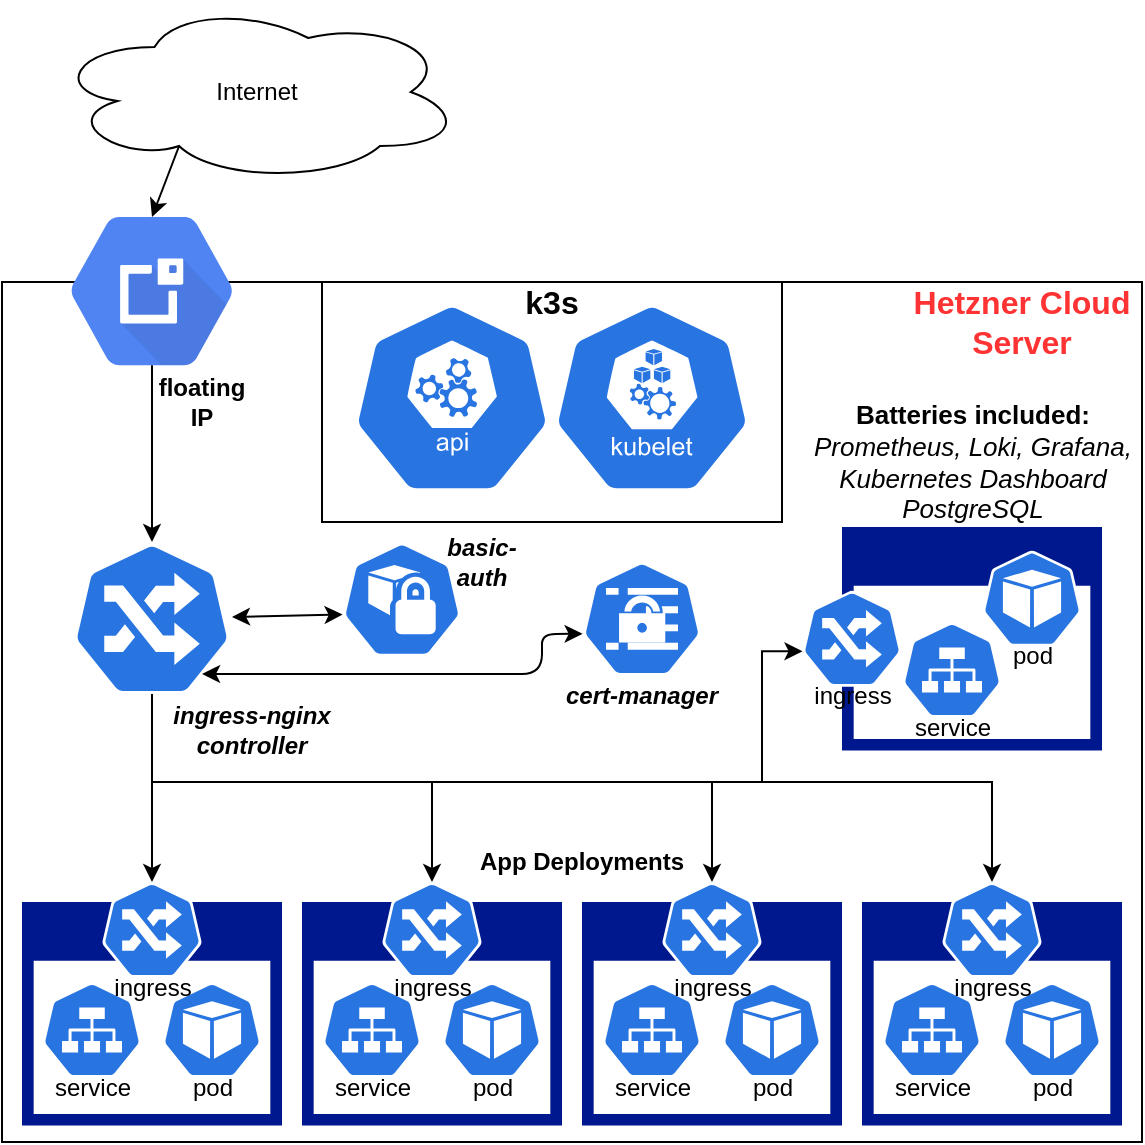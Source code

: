 <mxfile version="13.9.9" type="device"><diagram id="WI9T0HZ2pTsCkuznbFz-" name="Page-1"><mxGraphModel dx="1422" dy="838" grid="1" gridSize="10" guides="1" tooltips="1" connect="1" arrows="1" fold="1" page="1" pageScale="1" pageWidth="1169" pageHeight="827" math="0" shadow="0"><root><mxCell id="0"/><mxCell id="1" parent="0"/><mxCell id="z9gWMMGUZ1XmhspUi4hK-51" value="" style="rounded=0;whiteSpace=wrap;html=1;" parent="1" vertex="1"><mxGeometry x="310" y="270" width="570" height="430" as="geometry"/></mxCell><mxCell id="z9gWMMGUZ1XmhspUi4hK-14" value="" style="group" parent="1" vertex="1" connectable="0"><mxGeometry x="600" y="580" width="130" height="111.8" as="geometry"/></mxCell><mxCell id="z9gWMMGUZ1XmhspUi4hK-9" value="" style="aspect=fixed;pointerEvents=1;shadow=0;dashed=0;html=1;strokeColor=none;labelPosition=center;verticalLabelPosition=bottom;verticalAlign=top;align=center;fillColor=#00188D;shape=mxgraph.mscae.enterprise.application_blank" parent="z9gWMMGUZ1XmhspUi4hK-14" vertex="1"><mxGeometry width="130" height="111.8" as="geometry"/></mxCell><mxCell id="z9gWMMGUZ1XmhspUi4hK-10" value="&lt;br&gt;&lt;br&gt;&lt;br&gt;&lt;br&gt;pod" style="html=1;dashed=0;whitespace=wrap;fillColor=#2875E2;strokeColor=#ffffff;points=[[0.005,0.63,0],[0.1,0.2,0],[0.9,0.2,0],[0.5,0,0],[0.995,0.63,0],[0.72,0.99,0],[0.5,1,0],[0.28,0.99,0]];shape=mxgraph.kubernetes.icon;prIcon=pod" parent="z9gWMMGUZ1XmhspUi4hK-14" vertex="1"><mxGeometry x="70" y="40" width="50" height="48" as="geometry"/></mxCell><mxCell id="z9gWMMGUZ1XmhspUi4hK-11" value="&lt;br&gt;&lt;span style=&quot;font-size: 10px&quot;&gt;&lt;br&gt;&lt;br&gt;&lt;br&gt;&lt;/span&gt;service" style="html=1;dashed=0;whitespace=wrap;fillColor=#2875E2;strokeColor=#ffffff;points=[[0.005,0.63,0],[0.1,0.2,0],[0.9,0.2,0],[0.5,0,0],[0.995,0.63,0],[0.72,0.99,0],[0.5,1,0],[0.28,0.99,0]];shape=mxgraph.kubernetes.icon;prIcon=svc" parent="z9gWMMGUZ1XmhspUi4hK-14" vertex="1"><mxGeometry x="10" y="40" width="50" height="48" as="geometry"/></mxCell><mxCell id="z9gWMMGUZ1XmhspUi4hK-19" value="&lt;br&gt;&lt;br&gt;&lt;br&gt;&lt;br&gt;ingress" style="html=1;dashed=0;whitespace=wrap;fillColor=#2875E2;strokeColor=#ffffff;points=[[0.005,0.63,0],[0.1,0.2,0],[0.9,0.2,0],[0.5,0,0],[0.995,0.63,0],[0.72,0.99,0],[0.5,1,0],[0.28,0.99,0]];shape=mxgraph.kubernetes.icon;prIcon=ing" parent="z9gWMMGUZ1XmhspUi4hK-14" vertex="1"><mxGeometry x="40" y="-10" width="50" height="48" as="geometry"/></mxCell><mxCell id="z9gWMMGUZ1XmhspUi4hK-20" value="" style="group" parent="1" vertex="1" connectable="0"><mxGeometry x="740" y="580" width="130" height="111.8" as="geometry"/></mxCell><mxCell id="z9gWMMGUZ1XmhspUi4hK-21" value="" style="aspect=fixed;pointerEvents=1;shadow=0;dashed=0;html=1;strokeColor=none;labelPosition=center;verticalLabelPosition=bottom;verticalAlign=top;align=center;fillColor=#00188D;shape=mxgraph.mscae.enterprise.application_blank" parent="z9gWMMGUZ1XmhspUi4hK-20" vertex="1"><mxGeometry width="130" height="111.8" as="geometry"/></mxCell><mxCell id="z9gWMMGUZ1XmhspUi4hK-22" value="&lt;br&gt;&lt;br&gt;&lt;br&gt;&lt;br&gt;pod" style="html=1;dashed=0;whitespace=wrap;fillColor=#2875E2;strokeColor=#ffffff;points=[[0.005,0.63,0],[0.1,0.2,0],[0.9,0.2,0],[0.5,0,0],[0.995,0.63,0],[0.72,0.99,0],[0.5,1,0],[0.28,0.99,0]];shape=mxgraph.kubernetes.icon;prIcon=pod" parent="z9gWMMGUZ1XmhspUi4hK-20" vertex="1"><mxGeometry x="70" y="40" width="50" height="48" as="geometry"/></mxCell><mxCell id="z9gWMMGUZ1XmhspUi4hK-23" value="&lt;br&gt;&lt;span style=&quot;font-size: 10px&quot;&gt;&lt;br&gt;&lt;br&gt;&lt;br&gt;&lt;/span&gt;service" style="html=1;dashed=0;whitespace=wrap;fillColor=#2875E2;strokeColor=#ffffff;points=[[0.005,0.63,0],[0.1,0.2,0],[0.9,0.2,0],[0.5,0,0],[0.995,0.63,0],[0.72,0.99,0],[0.5,1,0],[0.28,0.99,0]];shape=mxgraph.kubernetes.icon;prIcon=svc" parent="z9gWMMGUZ1XmhspUi4hK-20" vertex="1"><mxGeometry x="10" y="40" width="50" height="48" as="geometry"/></mxCell><mxCell id="z9gWMMGUZ1XmhspUi4hK-24" value="&lt;br&gt;&lt;br&gt;&lt;br&gt;&lt;br&gt;ingress" style="html=1;dashed=0;whitespace=wrap;fillColor=#2875E2;strokeColor=#ffffff;points=[[0.005,0.63,0],[0.1,0.2,0],[0.9,0.2,0],[0.5,0,0],[0.995,0.63,0],[0.72,0.99,0],[0.5,1,0],[0.28,0.99,0]];shape=mxgraph.kubernetes.icon;prIcon=ing" parent="z9gWMMGUZ1XmhspUi4hK-20" vertex="1"><mxGeometry x="40" y="-10" width="50" height="48" as="geometry"/></mxCell><mxCell id="z9gWMMGUZ1XmhspUi4hK-26" value="" style="group" parent="1" vertex="1" connectable="0"><mxGeometry x="460" y="580" width="130" height="111.8" as="geometry"/></mxCell><mxCell id="z9gWMMGUZ1XmhspUi4hK-27" value="" style="aspect=fixed;pointerEvents=1;shadow=0;dashed=0;html=1;strokeColor=none;labelPosition=center;verticalLabelPosition=bottom;verticalAlign=top;align=center;fillColor=#00188D;shape=mxgraph.mscae.enterprise.application_blank" parent="z9gWMMGUZ1XmhspUi4hK-26" vertex="1"><mxGeometry width="130" height="111.8" as="geometry"/></mxCell><mxCell id="z9gWMMGUZ1XmhspUi4hK-28" value="&lt;br&gt;&lt;br&gt;&lt;br&gt;&lt;br&gt;pod" style="html=1;dashed=0;whitespace=wrap;fillColor=#2875E2;strokeColor=#ffffff;points=[[0.005,0.63,0],[0.1,0.2,0],[0.9,0.2,0],[0.5,0,0],[0.995,0.63,0],[0.72,0.99,0],[0.5,1,0],[0.28,0.99,0]];shape=mxgraph.kubernetes.icon;prIcon=pod" parent="z9gWMMGUZ1XmhspUi4hK-26" vertex="1"><mxGeometry x="70" y="40" width="50" height="48" as="geometry"/></mxCell><mxCell id="z9gWMMGUZ1XmhspUi4hK-29" value="&lt;br&gt;&lt;span style=&quot;font-size: 10px&quot;&gt;&lt;br&gt;&lt;br&gt;&lt;br&gt;&lt;/span&gt;service" style="html=1;dashed=0;whitespace=wrap;fillColor=#2875E2;strokeColor=#ffffff;points=[[0.005,0.63,0],[0.1,0.2,0],[0.9,0.2,0],[0.5,0,0],[0.995,0.63,0],[0.72,0.99,0],[0.5,1,0],[0.28,0.99,0]];shape=mxgraph.kubernetes.icon;prIcon=svc" parent="z9gWMMGUZ1XmhspUi4hK-26" vertex="1"><mxGeometry x="10" y="40" width="50" height="48" as="geometry"/></mxCell><mxCell id="z9gWMMGUZ1XmhspUi4hK-30" value="&lt;br&gt;&lt;br&gt;&lt;br&gt;&lt;br&gt;ingress" style="html=1;dashed=0;whitespace=wrap;fillColor=#2875E2;strokeColor=#ffffff;points=[[0.005,0.63,0],[0.1,0.2,0],[0.9,0.2,0],[0.5,0,0],[0.995,0.63,0],[0.72,0.99,0],[0.5,1,0],[0.28,0.99,0]];shape=mxgraph.kubernetes.icon;prIcon=ing" parent="z9gWMMGUZ1XmhspUi4hK-26" vertex="1"><mxGeometry x="40" y="-10" width="50" height="48" as="geometry"/></mxCell><mxCell id="z9gWMMGUZ1XmhspUi4hK-31" value="" style="group" parent="1" vertex="1" connectable="0"><mxGeometry x="320" y="580" width="560" height="120" as="geometry"/></mxCell><mxCell id="z9gWMMGUZ1XmhspUi4hK-32" value="" style="aspect=fixed;pointerEvents=1;shadow=0;dashed=0;html=1;strokeColor=none;labelPosition=center;verticalLabelPosition=bottom;verticalAlign=top;align=center;fillColor=#00188D;shape=mxgraph.mscae.enterprise.application_blank" parent="z9gWMMGUZ1XmhspUi4hK-31" vertex="1"><mxGeometry width="130" height="111.8" as="geometry"/></mxCell><mxCell id="z9gWMMGUZ1XmhspUi4hK-33" value="&lt;br&gt;&lt;br&gt;&lt;br&gt;&lt;br&gt;pod" style="html=1;dashed=0;whitespace=wrap;fillColor=#2875E2;strokeColor=#ffffff;points=[[0.005,0.63,0],[0.1,0.2,0],[0.9,0.2,0],[0.5,0,0],[0.995,0.63,0],[0.72,0.99,0],[0.5,1,0],[0.28,0.99,0]];shape=mxgraph.kubernetes.icon;prIcon=pod" parent="z9gWMMGUZ1XmhspUi4hK-31" vertex="1"><mxGeometry x="70" y="40" width="50" height="48" as="geometry"/></mxCell><mxCell id="z9gWMMGUZ1XmhspUi4hK-34" value="&lt;br&gt;&lt;span style=&quot;font-size: 10px&quot;&gt;&lt;br&gt;&lt;br&gt;&lt;br&gt;&lt;/span&gt;service" style="html=1;dashed=0;whitespace=wrap;fillColor=#2875E2;strokeColor=#ffffff;points=[[0.005,0.63,0],[0.1,0.2,0],[0.9,0.2,0],[0.5,0,0],[0.995,0.63,0],[0.72,0.99,0],[0.5,1,0],[0.28,0.99,0]];shape=mxgraph.kubernetes.icon;prIcon=svc" parent="z9gWMMGUZ1XmhspUi4hK-31" vertex="1"><mxGeometry x="10" y="40" width="50" height="48" as="geometry"/></mxCell><mxCell id="z9gWMMGUZ1XmhspUi4hK-35" value="&lt;br&gt;&lt;br&gt;&lt;br&gt;&lt;br&gt;ingress" style="html=1;dashed=0;whitespace=wrap;fillColor=#2875E2;strokeColor=#ffffff;points=[[0.005,0.63,0],[0.1,0.2,0],[0.9,0.2,0],[0.5,0,0],[0.995,0.63,0],[0.72,0.99,0],[0.5,1,0],[0.28,0.99,0]];shape=mxgraph.kubernetes.icon;prIcon=ing" parent="z9gWMMGUZ1XmhspUi4hK-31" vertex="1"><mxGeometry x="40" y="-10" width="50" height="48" as="geometry"/></mxCell><mxCell id="z9gWMMGUZ1XmhspUi4hK-38" value="" style="edgeStyle=orthogonalEdgeStyle;rounded=0;orthogonalLoop=1;jettySize=auto;html=1;entryX=0.5;entryY=0;entryDx=0;entryDy=0;entryPerimeter=0;" parent="1" source="z9gWMMGUZ1XmhspUi4hK-36" target="z9gWMMGUZ1XmhspUi4hK-35" edge="1"><mxGeometry relative="1" as="geometry"><mxPoint x="385" y="555.2" as="targetPoint"/></mxGeometry></mxCell><mxCell id="z9gWMMGUZ1XmhspUi4hK-36" value="&amp;nbsp;" style="html=1;dashed=0;whitespace=wrap;fillColor=#2875E2;strokeColor=#ffffff;points=[[0.005,0.63,0],[0.1,0.2,0],[0.9,0.2,0],[0.5,0,0],[0.995,0.63,0],[0.72,0.99,0],[0.5,1,0],[0.28,0.99,0]];shape=mxgraph.kubernetes.icon;prIcon=ing" parent="1" vertex="1"><mxGeometry x="345" y="400" width="80" height="76.8" as="geometry"/></mxCell><mxCell id="z9gWMMGUZ1XmhspUi4hK-39" value="" style="edgeStyle=orthogonalEdgeStyle;rounded=0;orthogonalLoop=1;jettySize=auto;html=1;entryX=0.5;entryY=0;entryDx=0;entryDy=0;entryPerimeter=0;" parent="1" target="z9gWMMGUZ1XmhspUi4hK-30" edge="1"><mxGeometry relative="1" as="geometry"><mxPoint x="385" y="476" as="sourcePoint"/><mxPoint x="395" y="580" as="targetPoint"/><Array as="points"><mxPoint x="385" y="520"/><mxPoint x="525" y="520"/></Array></mxGeometry></mxCell><mxCell id="z9gWMMGUZ1XmhspUi4hK-40" value="" style="edgeStyle=orthogonalEdgeStyle;rounded=0;orthogonalLoop=1;jettySize=auto;html=1;entryX=0.5;entryY=0;entryDx=0;entryDy=0;entryPerimeter=0;exitX=0.5;exitY=1;exitDx=0;exitDy=0;exitPerimeter=0;" parent="1" source="z9gWMMGUZ1XmhspUi4hK-36" target="z9gWMMGUZ1XmhspUi4hK-19" edge="1"><mxGeometry relative="1" as="geometry"><mxPoint x="395" y="486" as="sourcePoint"/><mxPoint x="535" y="580" as="targetPoint"/><Array as="points"><mxPoint x="385" y="520"/><mxPoint x="665" y="520"/></Array></mxGeometry></mxCell><mxCell id="z9gWMMGUZ1XmhspUi4hK-41" value="" style="edgeStyle=orthogonalEdgeStyle;rounded=0;orthogonalLoop=1;jettySize=auto;html=1;entryX=0.5;entryY=0;entryDx=0;entryDy=0;entryPerimeter=0;exitX=0.5;exitY=1;exitDx=0;exitDy=0;exitPerimeter=0;" parent="1" source="z9gWMMGUZ1XmhspUi4hK-36" target="z9gWMMGUZ1XmhspUi4hK-24" edge="1"><mxGeometry relative="1" as="geometry"><mxPoint x="390" y="470" as="sourcePoint"/><mxPoint x="675" y="580" as="targetPoint"/><Array as="points"><mxPoint x="385" y="520"/><mxPoint x="805" y="520"/></Array></mxGeometry></mxCell><mxCell id="z9gWMMGUZ1XmhspUi4hK-42" value="App Deployments" style="text;html=1;strokeColor=none;fillColor=none;align=center;verticalAlign=middle;whiteSpace=wrap;rounded=0;fontStyle=1" parent="1" vertex="1"><mxGeometry x="540" y="550" width="120" height="20" as="geometry"/></mxCell><mxCell id="z9gWMMGUZ1XmhspUi4hK-43" value="" style="html=1;dashed=0;whitespace=wrap;fillColor=#2875E2;strokeColor=#ffffff;points=[[0.005,0.63,0],[0.1,0.2,0],[0.9,0.2,0],[0.5,0,0],[0.995,0.63,0],[0.72,0.99,0],[0.5,1,0],[0.28,0.99,0]];shape=mxgraph.kubernetes.icon;prIcon=secret" parent="1" vertex="1"><mxGeometry x="600" y="409.6" width="60" height="57.6" as="geometry"/></mxCell><mxCell id="z9gWMMGUZ1XmhspUi4hK-44" value="ingress-nginx controller" style="text;html=1;strokeColor=none;fillColor=none;align=center;verticalAlign=middle;whiteSpace=wrap;rounded=0;fontStyle=3" parent="1" vertex="1"><mxGeometry x="390" y="484.3" width="90" height="20" as="geometry"/></mxCell><mxCell id="z9gWMMGUZ1XmhspUi4hK-46" value="" style="endArrow=classic;startArrow=classic;html=1;entryX=0.005;entryY=0.63;entryDx=0;entryDy=0;entryPerimeter=0;exitX=0.813;exitY=0.859;exitDx=0;exitDy=0;exitPerimeter=0;" parent="1" source="z9gWMMGUZ1XmhspUi4hK-36" target="z9gWMMGUZ1XmhspUi4hK-43" edge="1"><mxGeometry width="50" height="50" relative="1" as="geometry"><mxPoint x="380" y="400" as="sourcePoint"/><mxPoint x="430" y="350" as="targetPoint"/><Array as="points"><mxPoint x="580" y="466"/><mxPoint x="580" y="446"/></Array></mxGeometry></mxCell><mxCell id="z9gWMMGUZ1XmhspUi4hK-50" value="" style="html=1;fillColor=#5184F3;strokeColor=none;verticalAlign=bottom;labelPosition=center;verticalLabelPosition=top;align=center;spacingTop=-6;fontSize=11;fontStyle=1;fontColor=#999999;shape=mxgraph.gcp2.hexIcon;prIcon=cloud_external_ip_addresses;labelBorderColor=none;" parent="1" vertex="1"><mxGeometry x="323.5" y="220" width="123" height="109.02" as="geometry"/></mxCell><mxCell id="z9gWMMGUZ1XmhspUi4hK-52" value="" style="group" parent="1" vertex="1" connectable="0"><mxGeometry x="470" y="270" width="230" height="120" as="geometry"/></mxCell><mxCell id="z9gWMMGUZ1XmhspUi4hK-48" value="" style="rounded=0;whiteSpace=wrap;html=1;" parent="z9gWMMGUZ1XmhspUi4hK-52" vertex="1"><mxGeometry width="230" height="120" as="geometry"/></mxCell><mxCell id="z9gWMMGUZ1XmhspUi4hK-1" value="" style="html=1;dashed=0;whitespace=wrap;fillColor=#2875E2;strokeColor=#ffffff;points=[[0.005,0.63,0],[0.1,0.2,0],[0.9,0.2,0],[0.5,0,0],[0.995,0.63,0],[0.72,0.99,0],[0.5,1,0],[0.28,0.99,0]];shape=mxgraph.kubernetes.icon;prIcon=api" parent="z9gWMMGUZ1XmhspUi4hK-52" vertex="1"><mxGeometry x="15" y="10" width="100" height="96" as="geometry"/></mxCell><mxCell id="z9gWMMGUZ1XmhspUi4hK-3" value="" style="html=1;dashed=0;whitespace=wrap;fillColor=#2875E2;strokeColor=#ffffff;points=[[0.005,0.63,0],[0.1,0.2,0],[0.9,0.2,0],[0.5,0,0],[0.995,0.63,0],[0.72,0.99,0],[0.5,1,0],[0.28,0.99,0]];shape=mxgraph.kubernetes.icon;prIcon=kubelet" parent="z9gWMMGUZ1XmhspUi4hK-52" vertex="1"><mxGeometry x="115" y="10" width="100" height="96" as="geometry"/></mxCell><mxCell id="z9gWMMGUZ1XmhspUi4hK-49" value="&lt;b&gt;&lt;font style=&quot;font-size: 16px&quot;&gt;k3s&lt;/font&gt;&lt;/b&gt;" style="text;html=1;strokeColor=none;fillColor=none;align=center;verticalAlign=middle;whiteSpace=wrap;rounded=0;" parent="z9gWMMGUZ1XmhspUi4hK-52" vertex="1"><mxGeometry x="95" width="40" height="20" as="geometry"/></mxCell><mxCell id="z9gWMMGUZ1XmhspUi4hK-53" value="" style="endArrow=classic;html=1;exitX=0.5;exitY=0.84;exitDx=0;exitDy=0;exitPerimeter=0;entryX=0.5;entryY=0;entryDx=0;entryDy=0;entryPerimeter=0;" parent="1" source="z9gWMMGUZ1XmhspUi4hK-50" target="z9gWMMGUZ1XmhspUi4hK-36" edge="1"><mxGeometry width="50" height="50" relative="1" as="geometry"><mxPoint x="380" y="340" as="sourcePoint"/><mxPoint x="430" y="290" as="targetPoint"/></mxGeometry></mxCell><mxCell id="z9gWMMGUZ1XmhspUi4hK-54" value="floating IP" style="text;html=1;strokeColor=none;fillColor=none;align=center;verticalAlign=middle;whiteSpace=wrap;rounded=0;fontStyle=1" parent="1" vertex="1"><mxGeometry x="390" y="320" width="40" height="20" as="geometry"/></mxCell><mxCell id="z9gWMMGUZ1XmhspUi4hK-55" value="Internet" style="ellipse;shape=cloud;whiteSpace=wrap;html=1;align=center;" parent="1" vertex="1"><mxGeometry x="335" y="130" width="205" height="90" as="geometry"/></mxCell><mxCell id="z9gWMMGUZ1XmhspUi4hK-56" value="" style="endArrow=classic;html=1;exitX=0.31;exitY=0.8;exitDx=0;exitDy=0;exitPerimeter=0;entryX=0.5;entryY=0.16;entryDx=0;entryDy=0;entryPerimeter=0;" parent="1" source="z9gWMMGUZ1XmhspUi4hK-55" target="z9gWMMGUZ1XmhspUi4hK-50" edge="1"><mxGeometry width="50" height="50" relative="1" as="geometry"><mxPoint x="460" y="260" as="sourcePoint"/><mxPoint x="510" y="210" as="targetPoint"/></mxGeometry></mxCell><mxCell id="z9gWMMGUZ1XmhspUi4hK-59" value="Hetzner Cloud&lt;br style=&quot;font-size: 16px;&quot;&gt;Server" style="text;html=1;strokeColor=none;fillColor=none;align=center;verticalAlign=middle;whiteSpace=wrap;rounded=0;fontStyle=1;fontSize=16;fontColor=#FF3333;" parent="1" vertex="1"><mxGeometry x="760" y="270" width="120" height="40" as="geometry"/></mxCell><mxCell id="z9gWMMGUZ1XmhspUi4hK-61" value="" style="group" parent="1" vertex="1" connectable="0"><mxGeometry x="730" y="392.5" width="130" height="111.8" as="geometry"/></mxCell><mxCell id="z9gWMMGUZ1XmhspUi4hK-62" value="" style="aspect=fixed;pointerEvents=1;shadow=0;dashed=0;html=1;strokeColor=none;labelPosition=center;verticalLabelPosition=bottom;verticalAlign=top;align=center;fillColor=#00188D;shape=mxgraph.mscae.enterprise.application_blank" parent="z9gWMMGUZ1XmhspUi4hK-61" vertex="1"><mxGeometry width="130" height="111.8" as="geometry"/></mxCell><mxCell id="z9gWMMGUZ1XmhspUi4hK-63" value="&lt;br&gt;&lt;br&gt;&lt;br&gt;&lt;br&gt;pod" style="html=1;dashed=0;whitespace=wrap;fillColor=#2875E2;strokeColor=#ffffff;points=[[0.005,0.63,0],[0.1,0.2,0],[0.9,0.2,0],[0.5,0,0],[0.995,0.63,0],[0.72,0.99,0],[0.5,1,0],[0.28,0.99,0]];shape=mxgraph.kubernetes.icon;prIcon=pod" parent="z9gWMMGUZ1XmhspUi4hK-61" vertex="1"><mxGeometry x="70" y="11.8" width="50" height="48" as="geometry"/></mxCell><mxCell id="z9gWMMGUZ1XmhspUi4hK-64" value="&lt;br&gt;&lt;span style=&quot;font-size: 10px&quot;&gt;&lt;br&gt;&lt;br&gt;&lt;br&gt;&lt;/span&gt;service" style="html=1;dashed=0;whitespace=wrap;fillColor=#2875E2;strokeColor=#ffffff;points=[[0.005,0.63,0],[0.1,0.2,0],[0.9,0.2,0],[0.5,0,0],[0.995,0.63,0],[0.72,0.99,0],[0.5,1,0],[0.28,0.99,0]];shape=mxgraph.kubernetes.icon;prIcon=svc" parent="z9gWMMGUZ1XmhspUi4hK-61" vertex="1"><mxGeometry x="30" y="47.5" width="50" height="48" as="geometry"/></mxCell><mxCell id="z9gWMMGUZ1XmhspUi4hK-65" value="&lt;br&gt;&lt;br&gt;&lt;br&gt;&lt;br&gt;ingress" style="html=1;dashed=0;whitespace=wrap;fillColor=#2875E2;strokeColor=#ffffff;points=[[0.005,0.63,0],[0.1,0.2,0],[0.9,0.2,0],[0.5,0,0],[0.995,0.63,0],[0.72,0.99,0],[0.5,1,0],[0.28,0.99,0]];shape=mxgraph.kubernetes.icon;prIcon=ing;labelBorderColor=none;labelBackgroundColor=none;fontStyle=0;align=center;" parent="z9gWMMGUZ1XmhspUi4hK-61" vertex="1"><mxGeometry x="-20" y="31.9" width="50" height="48" as="geometry"/></mxCell><mxCell id="z9gWMMGUZ1XmhspUi4hK-66" value="" style="edgeStyle=orthogonalEdgeStyle;rounded=0;orthogonalLoop=1;jettySize=auto;html=1;entryX=0.005;entryY=0.63;entryDx=0;entryDy=0;entryPerimeter=0;exitX=0.5;exitY=1;exitDx=0;exitDy=0;exitPerimeter=0;" parent="1" source="z9gWMMGUZ1XmhspUi4hK-36" target="z9gWMMGUZ1XmhspUi4hK-65" edge="1"><mxGeometry relative="1" as="geometry"><mxPoint x="395" y="486.8" as="sourcePoint"/><mxPoint x="815" y="580" as="targetPoint"/><Array as="points"><mxPoint x="385" y="520"/><mxPoint x="690" y="520"/><mxPoint x="690" y="455"/></Array></mxGeometry></mxCell><mxCell id="z9gWMMGUZ1XmhspUi4hK-67" value="&lt;b&gt;Batteries included:&lt;br&gt;&lt;/b&gt;&lt;i&gt;Prometheus, Loki, Grafana,&lt;br style=&quot;font-size: 13px&quot;&gt;Kubernetes Dashboard&lt;br&gt;PostgreSQL&lt;/i&gt;" style="text;html=1;strokeColor=none;fillColor=none;align=center;verticalAlign=middle;whiteSpace=wrap;rounded=0;fontSize=13;fontStyle=0" parent="1" vertex="1"><mxGeometry x="712.5" y="350" width="165" height="20" as="geometry"/></mxCell><mxCell id="cvs0zSDOSMmWT-Z9u31O-1" value="" style="html=1;dashed=0;whitespace=wrap;fillColor=#2875E2;strokeColor=#ffffff;points=[[0.005,0.63,0],[0.1,0.2,0],[0.9,0.2,0],[0.5,0,0],[0.995,0.63,0],[0.72,0.99,0],[0.5,1,0],[0.28,0.99,0]];shape=mxgraph.kubernetes.icon;prIcon=psp" vertex="1" parent="1"><mxGeometry x="480" y="400" width="60" height="57.6" as="geometry"/></mxCell><mxCell id="cvs0zSDOSMmWT-Z9u31O-2" value="" style="endArrow=classic;startArrow=classic;html=1;entryX=0.005;entryY=0.63;entryDx=0;entryDy=0;entryPerimeter=0;" edge="1" parent="1" source="z9gWMMGUZ1XmhspUi4hK-36" target="cvs0zSDOSMmWT-Z9u31O-1"><mxGeometry width="50" height="50" relative="1" as="geometry"><mxPoint x="420.04" y="475.971" as="sourcePoint"/><mxPoint x="620.25" y="482.24" as="targetPoint"/></mxGeometry></mxCell><mxCell id="cvs0zSDOSMmWT-Z9u31O-3" value="cert-manager" style="text;html=1;strokeColor=none;fillColor=none;align=center;verticalAlign=middle;whiteSpace=wrap;rounded=0;fontStyle=3" vertex="1" parent="1"><mxGeometry x="590" y="467.2" width="80" height="20" as="geometry"/></mxCell><mxCell id="cvs0zSDOSMmWT-Z9u31O-4" value="basic-auth" style="text;html=1;strokeColor=none;fillColor=none;align=center;verticalAlign=middle;whiteSpace=wrap;rounded=0;fontStyle=3" vertex="1" parent="1"><mxGeometry x="530" y="400" width="40" height="20" as="geometry"/></mxCell></root></mxGraphModel></diagram></mxfile>